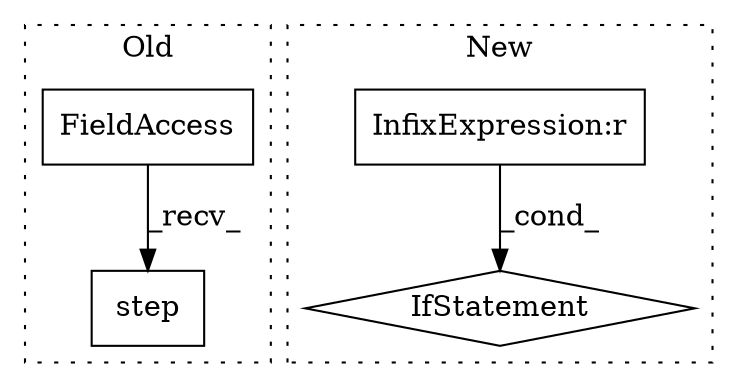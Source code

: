 digraph G {
subgraph cluster0 {
1 [label="step" a="32" s="3731,3742" l="5,1" shape="box"];
4 [label="FieldAccess" a="22" s="3727" l="3" shape="box"];
label = "Old";
style="dotted";
}
subgraph cluster1 {
2 [label="IfStatement" a="25" s="4630,4656" l="4,2" shape="diamond"];
3 [label="InfixExpression:r" a="27" s="4642" l="4" shape="box"];
label = "New";
style="dotted";
}
3 -> 2 [label="_cond_"];
4 -> 1 [label="_recv_"];
}